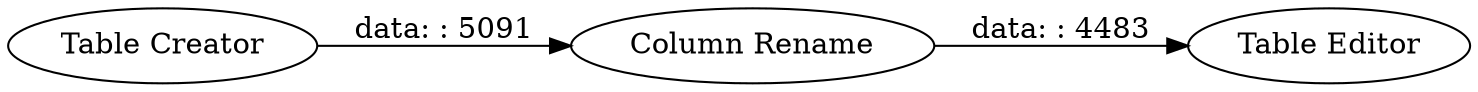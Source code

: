 digraph {
	"-4626608326767411323_10" [label="Table Editor"]
	"-4626608326767411323_13" [label="Table Creator"]
	"-4626608326767411323_11" [label="Column Rename"]
	"-4626608326767411323_11" -> "-4626608326767411323_10" [label="data: : 4483"]
	"-4626608326767411323_13" -> "-4626608326767411323_11" [label="data: : 5091"]
	rankdir=LR
}
